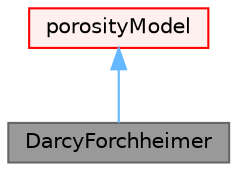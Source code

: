digraph "DarcyForchheimer"
{
 // LATEX_PDF_SIZE
  bgcolor="transparent";
  edge [fontname=Helvetica,fontsize=10,labelfontname=Helvetica,labelfontsize=10];
  node [fontname=Helvetica,fontsize=10,shape=box,height=0.2,width=0.4];
  Node1 [id="Node000001",label="DarcyForchheimer",height=0.2,width=0.4,color="gray40", fillcolor="grey60", style="filled", fontcolor="black",tooltip="Darcy-Forchheimer law porosity model, given by:"];
  Node2 -> Node1 [id="edge1_Node000001_Node000002",dir="back",color="steelblue1",style="solid",tooltip=" "];
  Node2 [id="Node000002",label="porosityModel",height=0.2,width=0.4,color="red", fillcolor="#FFF0F0", style="filled",URL="$classFoam_1_1porosityModel.html",tooltip="Top level model for porosity models."];
}
